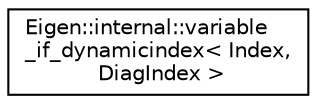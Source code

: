 digraph "Graphical Class Hierarchy"
{
  edge [fontname="Helvetica",fontsize="10",labelfontname="Helvetica",labelfontsize="10"];
  node [fontname="Helvetica",fontsize="10",shape=record];
  rankdir="LR";
  Node1 [label="Eigen::internal::variable\l_if_dynamicindex\< Index,\l DiagIndex \>",height=0.2,width=0.4,color="black", fillcolor="white", style="filled",URL="$class_eigen_1_1internal_1_1variable__if__dynamicindex.html"];
}
